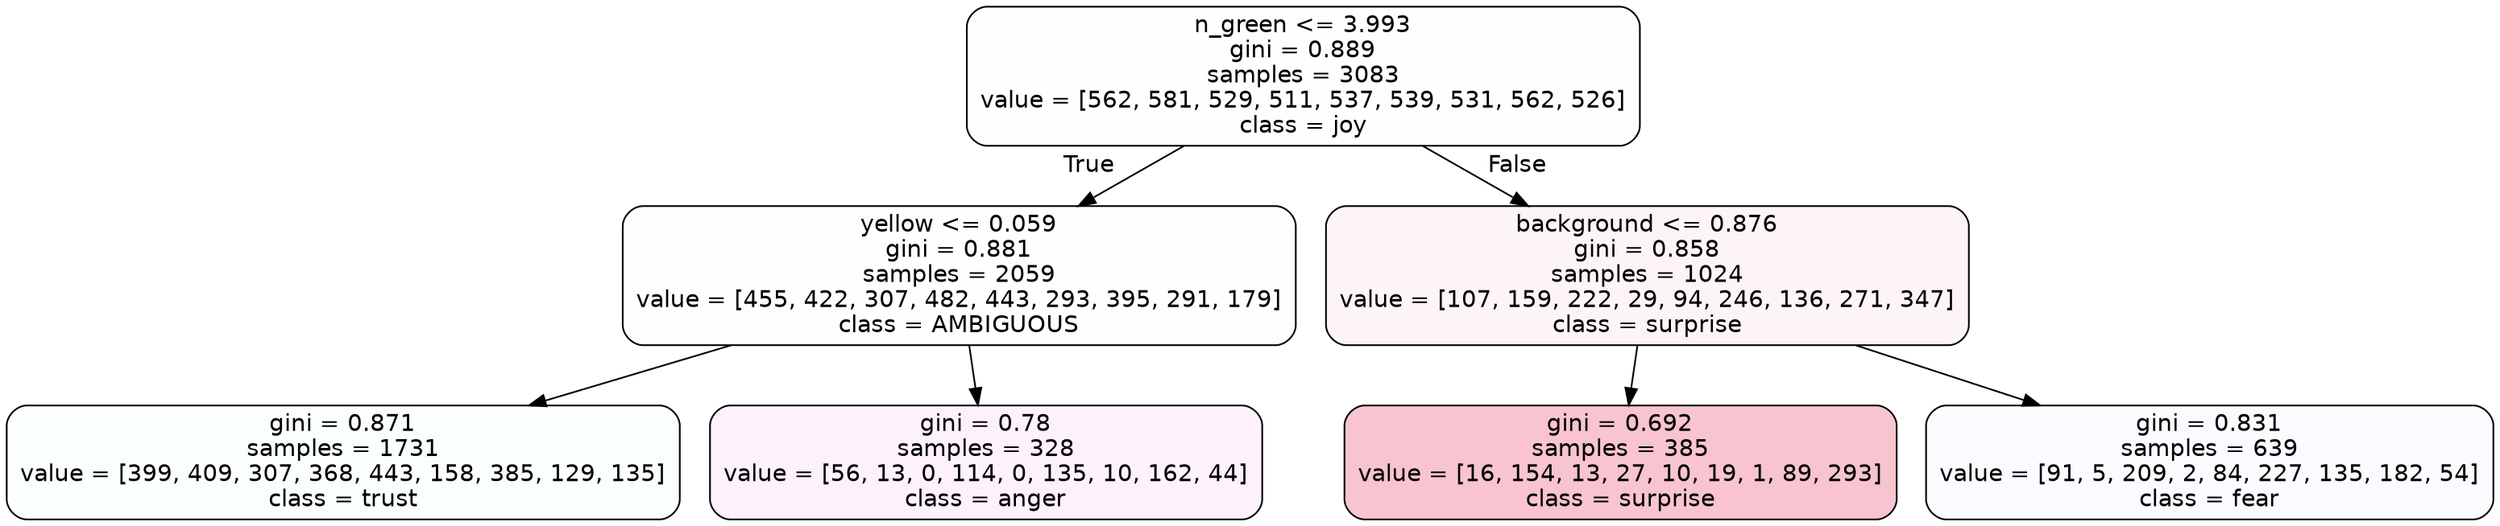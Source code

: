 digraph Tree {
node [shape=box, style="filled, rounded", color="black", fontname=helvetica] ;
edge [fontname=helvetica] ;
0 [label="n_green <= 3.993\ngini = 0.889\nsamples = 3083\nvalue = [562, 581, 529, 511, 537, 539, 531, 562, 526]\nclass = joy", fillcolor="#d7e53901"] ;
1 [label="yellow <= 0.059\ngini = 0.881\nsamples = 2059\nvalue = [455, 422, 307, 482, 443, 293, 395, 291, 179]\nclass = AMBIGUOUS", fillcolor="#39e58102"] ;
0 -> 1 [labeldistance=2.5, labelangle=45, headlabel="True"] ;
2 [label="gini = 0.871\nsamples = 1731\nvalue = [399, 409, 307, 368, 443, 158, 385, 129, 135]\nclass = trust", fillcolor="#39d7e504"] ;
1 -> 2 ;
3 [label="gini = 0.78\nsamples = 328\nvalue = [56, 13, 0, 114, 0, 135, 10, 162, 44]\nclass = anger", fillcolor="#e539d711"] ;
1 -> 3 ;
4 [label="background <= 0.876\ngini = 0.858\nsamples = 1024\nvalue = [107, 159, 222, 29, 94, 246, 136, 271, 347]\nclass = surprise", fillcolor="#e539640e"] ;
0 -> 4 [labeldistance=2.5, labelangle=-45, headlabel="False"] ;
5 [label="gini = 0.692\nsamples = 385\nvalue = [16, 154, 13, 27, 10, 19, 1, 89, 293]\nclass = surprise", fillcolor="#e539644c"] ;
4 -> 5 ;
6 [label="gini = 0.831\nsamples = 639\nvalue = [91, 5, 209, 2, 84, 227, 135, 182, 54]\nclass = fear", fillcolor="#3964e506"] ;
4 -> 6 ;
}